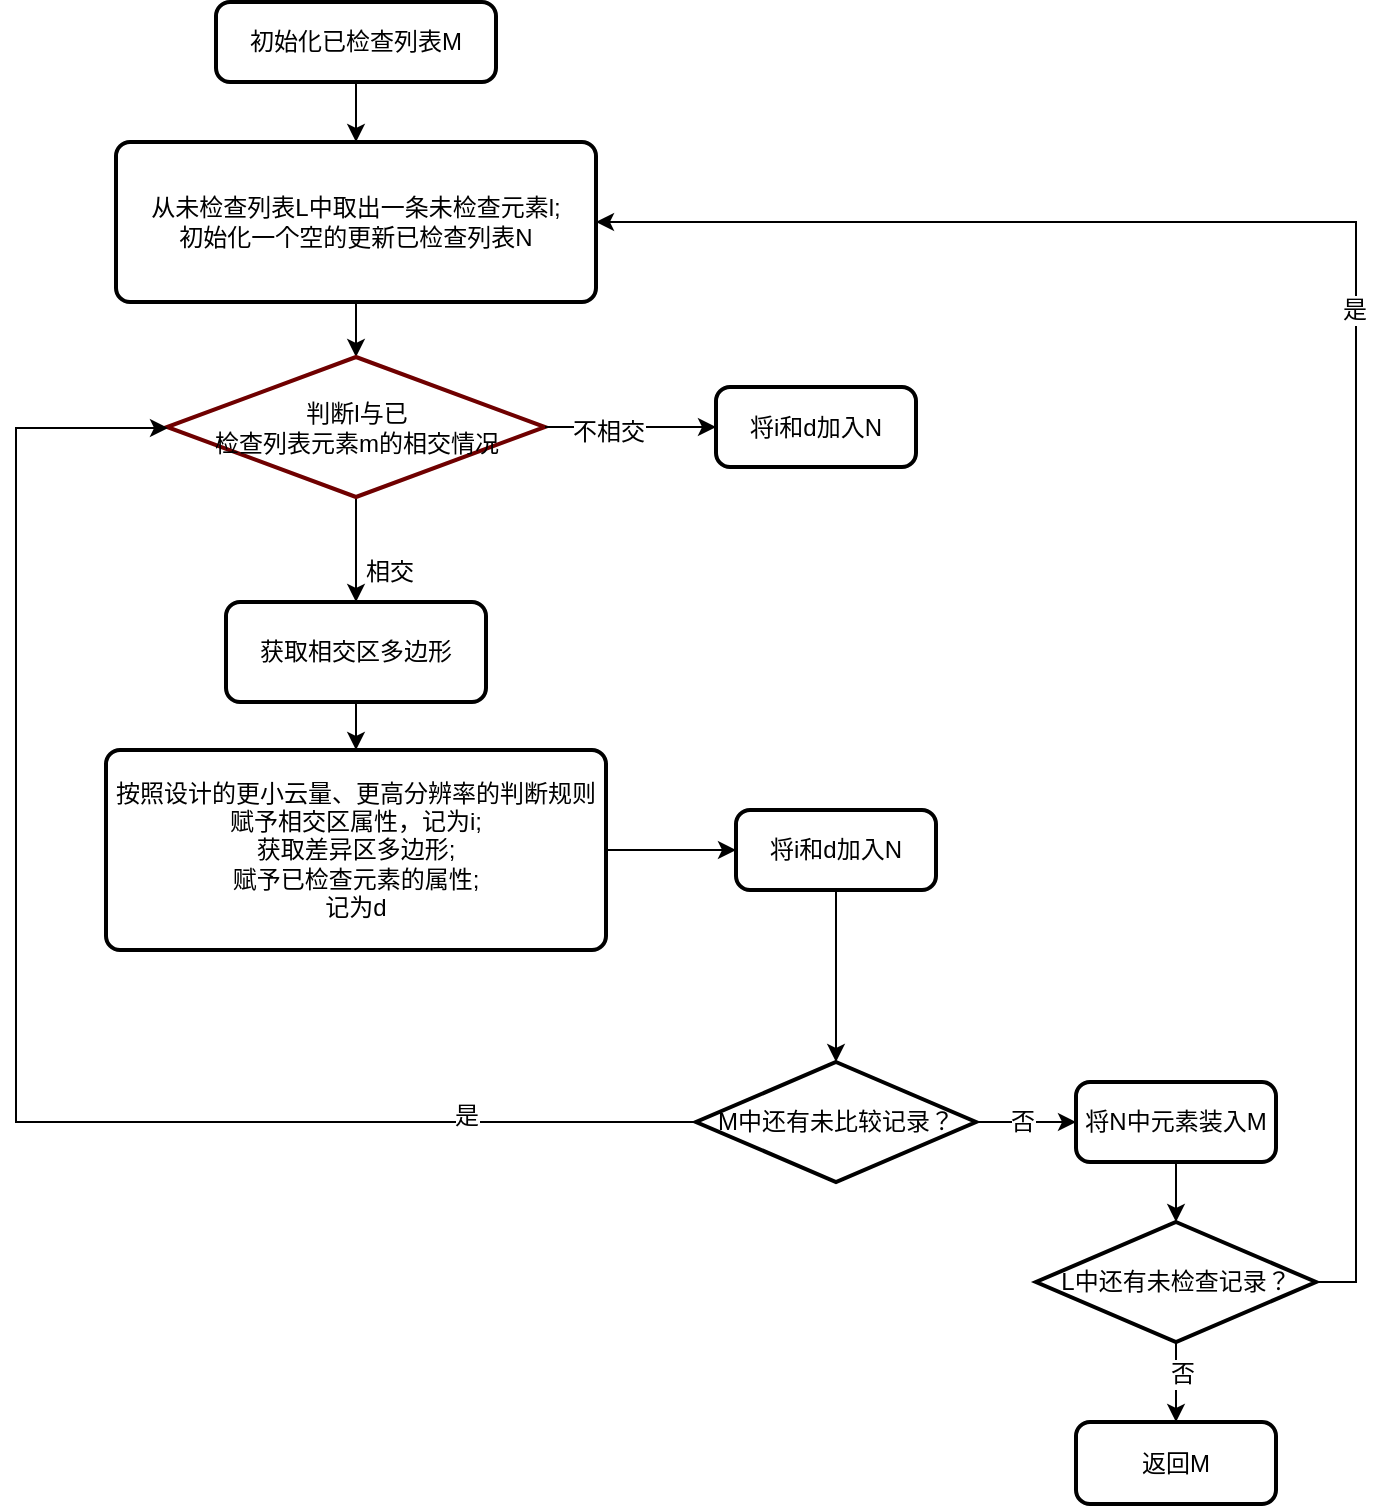 <mxfile version="10.6.9" type="github"><diagram id="zy_l3fsiRdH5LXIL0255" name="Page-1"><mxGraphModel dx="1329" dy="779" grid="1" gridSize="10" guides="1" tooltips="1" connect="1" arrows="1" fold="1" page="1" pageScale="1" pageWidth="850" pageHeight="1100" math="0" shadow="0"><root><mxCell id="0"/><mxCell id="1" parent="0"/><mxCell id="RKcJOYwVMahbtxvaXMjY-8" style="edgeStyle=orthogonalEdgeStyle;rounded=0;orthogonalLoop=1;jettySize=auto;html=1;exitX=0.5;exitY=1;exitDx=0;exitDy=0;entryX=0.5;entryY=0;entryDx=0;entryDy=0;entryPerimeter=0;fontColor=#000000;" parent="1" source="RKcJOYwVMahbtxvaXMjY-4" target="RKcJOYwVMahbtxvaXMjY-7" edge="1"><mxGeometry relative="1" as="geometry"><mxPoint x="330" y="395" as="targetPoint"/></mxGeometry></mxCell><mxCell id="RKcJOYwVMahbtxvaXMjY-4" value="&lt;span&gt;从未检查列表L中取出一条未检查元素l;&lt;br&gt;初始化一个空的更新已检查列表N&lt;br&gt;&lt;/span&gt;" style="rounded=1;whiteSpace=wrap;html=1;absoluteArcSize=1;arcSize=14;strokeWidth=2;fontColor=#000000;" parent="1" vertex="1"><mxGeometry x="210" y="260" width="240" height="80" as="geometry"/></mxCell><mxCell id="uIBg8goezRmpYLNcNJuj-23" style="edgeStyle=orthogonalEdgeStyle;rounded=0;orthogonalLoop=1;jettySize=auto;html=1;exitX=0.5;exitY=1;exitDx=0;exitDy=0;fontColor=#000000;" parent="1" source="RKcJOYwVMahbtxvaXMjY-5" target="RKcJOYwVMahbtxvaXMjY-4" edge="1"><mxGeometry relative="1" as="geometry"/></mxCell><mxCell id="RKcJOYwVMahbtxvaXMjY-5" value="&lt;span&gt;初始化已检查列表M&lt;/span&gt;" style="rounded=1;whiteSpace=wrap;html=1;absoluteArcSize=1;arcSize=14;strokeWidth=2;fontColor=#000000;" parent="1" vertex="1"><mxGeometry x="260" y="190" width="140" height="40" as="geometry"/></mxCell><mxCell id="RKcJOYwVMahbtxvaXMjY-11" style="edgeStyle=orthogonalEdgeStyle;rounded=0;orthogonalLoop=1;jettySize=auto;html=1;exitX=0.5;exitY=1;exitDx=0;exitDy=0;exitPerimeter=0;entryX=0.5;entryY=0;entryDx=0;entryDy=0;fontColor=#000000;" parent="1" source="RKcJOYwVMahbtxvaXMjY-7" target="RKcJOYwVMahbtxvaXMjY-10" edge="1"><mxGeometry relative="1" as="geometry"/></mxCell><mxCell id="RKcJOYwVMahbtxvaXMjY-7" value="判断l与已&lt;br&gt;检查列表元素m的相交情况" style="strokeWidth=2;html=1;shape=mxgraph.flowchart.decision;whiteSpace=wrap;fillColor=#FFFFFF;strokeColor=#6F0000;fontColor=#000000;" parent="1" vertex="1"><mxGeometry x="235.5" y="367.5" width="189" height="70" as="geometry"/></mxCell><mxCell id="RKcJOYwVMahbtxvaXMjY-15" value="" style="edgeStyle=orthogonalEdgeStyle;rounded=0;orthogonalLoop=1;jettySize=auto;html=1;fontColor=#000000;" parent="1" source="RKcJOYwVMahbtxvaXMjY-10" target="RKcJOYwVMahbtxvaXMjY-14" edge="1"><mxGeometry relative="1" as="geometry"/></mxCell><mxCell id="RKcJOYwVMahbtxvaXMjY-10" value="获取相交区多边形" style="rounded=1;whiteSpace=wrap;html=1;absoluteArcSize=1;arcSize=14;strokeWidth=2;fontColor=#000000;" parent="1" vertex="1"><mxGeometry x="265" y="490" width="130" height="50" as="geometry"/></mxCell><mxCell id="uIBg8goezRmpYLNcNJuj-15" style="edgeStyle=orthogonalEdgeStyle;rounded=0;orthogonalLoop=1;jettySize=auto;html=1;exitX=1;exitY=0.5;exitDx=0;exitDy=0;fontColor=#000000;" parent="1" source="RKcJOYwVMahbtxvaXMjY-14" target="uIBg8goezRmpYLNcNJuj-14" edge="1"><mxGeometry relative="1" as="geometry"/></mxCell><mxCell id="RKcJOYwVMahbtxvaXMjY-14" value="按照设计的更小云量、更高分辨率的判断规则赋予相交区属性，记为i;&lt;br&gt;获取差异区多边形;&lt;br&gt;赋予已检查元素的属性;&lt;br&gt;记为d&lt;br&gt;" style="rounded=1;whiteSpace=wrap;html=1;absoluteArcSize=1;arcSize=14;strokeWidth=2;fontColor=#000000;" parent="1" vertex="1"><mxGeometry x="205" y="564" width="250" height="100" as="geometry"/></mxCell><mxCell id="uIBg8goezRmpYLNcNJuj-7" value="" style="edgeStyle=orthogonalEdgeStyle;rounded=0;orthogonalLoop=1;jettySize=auto;html=1;exitX=1;exitY=0.5;exitDx=0;exitDy=0;exitPerimeter=0;fontColor=#000000;entryX=0;entryY=0.5;entryDx=0;entryDy=0;" parent="1" source="W5yX0eDjzL_sd-ViIV68-4" target="uIBg8goezRmpYLNcNJuj-6" edge="1"><mxGeometry relative="1" as="geometry"><mxPoint x="333" y="850" as="sourcePoint"/><Array as="points"><mxPoint x="660" y="750"/><mxPoint x="660" y="750"/></Array></mxGeometry></mxCell><mxCell id="uIBg8goezRmpYLNcNJuj-46" value="&lt;font&gt;否&lt;/font&gt;" style="text;html=1;resizable=0;points=[];align=center;verticalAlign=middle;labelBackgroundColor=#ffffff;fontColor=#000000;" parent="uIBg8goezRmpYLNcNJuj-7" vertex="1" connectable="0"><mxGeometry x="-0.082" relative="1" as="geometry"><mxPoint as="offset"/></mxGeometry></mxCell><mxCell id="uIBg8goezRmpYLNcNJuj-20" style="edgeStyle=orthogonalEdgeStyle;rounded=0;orthogonalLoop=1;jettySize=auto;html=1;exitX=0.5;exitY=1;exitDx=0;exitDy=0;entryX=0.5;entryY=0;entryDx=0;entryDy=0;entryPerimeter=0;fontColor=#000000;" parent="1" source="uIBg8goezRmpYLNcNJuj-6" target="RKcJOYwVMahbtxvaXMjY-38" edge="1"><mxGeometry relative="1" as="geometry"/></mxCell><mxCell id="uIBg8goezRmpYLNcNJuj-6" value="将N中元素装入M&lt;br&gt;" style="rounded=1;whiteSpace=wrap;html=1;absoluteArcSize=1;arcSize=14;strokeWidth=2;fontColor=#000000;" parent="1" vertex="1"><mxGeometry x="690" y="730" width="100" height="40" as="geometry"/></mxCell><mxCell id="RKcJOYwVMahbtxvaXMjY-12" value="相交" style="text;html=1;resizable=0;points=[];autosize=1;align=left;verticalAlign=top;spacingTop=-4;fontColor=#000000;" parent="1" vertex="1"><mxGeometry x="333" y="465" width="40" height="20" as="geometry"/></mxCell><mxCell id="uIBg8goezRmpYLNcNJuj-21" style="edgeStyle=orthogonalEdgeStyle;rounded=0;orthogonalLoop=1;jettySize=auto;html=1;exitX=1;exitY=0.5;exitDx=0;exitDy=0;exitPerimeter=0;entryX=1;entryY=0.5;entryDx=0;entryDy=0;fontColor=#000000;" parent="1" source="RKcJOYwVMahbtxvaXMjY-38" target="RKcJOYwVMahbtxvaXMjY-4" edge="1"><mxGeometry relative="1" as="geometry"><Array as="points"><mxPoint x="830" y="830"/><mxPoint x="830" y="300"/></Array></mxGeometry></mxCell><mxCell id="uIBg8goezRmpYLNcNJuj-22" value="&lt;font&gt;是&lt;/font&gt;" style="text;html=1;resizable=0;points=[];align=center;verticalAlign=middle;labelBackgroundColor=#ffffff;fontColor=#000000;" parent="uIBg8goezRmpYLNcNJuj-21" vertex="1" connectable="0"><mxGeometry x="0.089" y="1" relative="1" as="geometry"><mxPoint as="offset"/></mxGeometry></mxCell><mxCell id="uIBg8goezRmpYLNcNJuj-27" style="edgeStyle=orthogonalEdgeStyle;rounded=0;orthogonalLoop=1;jettySize=auto;html=1;exitX=0.5;exitY=1;exitDx=0;exitDy=0;exitPerimeter=0;entryX=0.5;entryY=0;entryDx=0;entryDy=0;fontColor=#000000;" parent="1" source="RKcJOYwVMahbtxvaXMjY-38" target="uIBg8goezRmpYLNcNJuj-26" edge="1"><mxGeometry relative="1" as="geometry"/></mxCell><mxCell id="uIBg8goezRmpYLNcNJuj-28" value="&lt;font&gt;否&lt;/font&gt;" style="text;html=1;resizable=0;points=[];align=center;verticalAlign=middle;labelBackgroundColor=#ffffff;fontColor=#000000;" parent="uIBg8goezRmpYLNcNJuj-27" vertex="1" connectable="0"><mxGeometry x="-0.233" y="3" relative="1" as="geometry"><mxPoint as="offset"/></mxGeometry></mxCell><mxCell id="RKcJOYwVMahbtxvaXMjY-38" value="L中还有未检查记录？" style="strokeWidth=2;html=1;shape=mxgraph.flowchart.decision;whiteSpace=wrap;labelBackgroundColor=none;fontColor=#000000;" parent="1" vertex="1"><mxGeometry x="670" y="800" width="140" height="60" as="geometry"/></mxCell><mxCell id="W5yX0eDjzL_sd-ViIV68-9" style="edgeStyle=orthogonalEdgeStyle;rounded=0;orthogonalLoop=1;jettySize=auto;html=1;exitX=0;exitY=0.5;exitDx=0;exitDy=0;exitPerimeter=0;fontColor=#000000;" parent="1" source="W5yX0eDjzL_sd-ViIV68-4" edge="1"><mxGeometry relative="1" as="geometry"><Array as="points"><mxPoint x="160" y="750"/><mxPoint x="160" y="403"/></Array><mxPoint x="236" y="403" as="targetPoint"/></mxGeometry></mxCell><mxCell id="uIBg8goezRmpYLNcNJuj-34" value="&lt;font&gt;是&lt;/font&gt;" style="text;html=1;resizable=0;points=[];align=center;verticalAlign=middle;labelBackgroundColor=#ffffff;fontColor=#000000;" parent="W5yX0eDjzL_sd-ViIV68-9" vertex="1" connectable="0"><mxGeometry x="-0.698" y="-3" relative="1" as="geometry"><mxPoint as="offset"/></mxGeometry></mxCell><mxCell id="W5yX0eDjzL_sd-ViIV68-4" value="&lt;font&gt;M中还有未比较记录？&lt;/font&gt;" style="strokeWidth=2;html=1;shape=mxgraph.flowchart.decision;whiteSpace=wrap;labelBackgroundColor=none;fontColor=#000000;" parent="1" vertex="1"><mxGeometry x="500" y="720" width="140" height="60" as="geometry"/></mxCell><mxCell id="uIBg8goezRmpYLNcNJuj-3" style="edgeStyle=orthogonalEdgeStyle;rounded=0;orthogonalLoop=1;jettySize=auto;html=1;exitX=1;exitY=0.5;exitDx=0;exitDy=0;exitPerimeter=0;entryX=0;entryY=0.5;entryDx=0;entryDy=0;fontColor=#000000;" parent="1" source="RKcJOYwVMahbtxvaXMjY-7" target="uIBg8goezRmpYLNcNJuj-36" edge="1"><mxGeometry relative="1" as="geometry"><mxPoint x="408" y="415" as="sourcePoint"/><mxPoint x="510.333" y="415.167" as="targetPoint"/></mxGeometry></mxCell><mxCell id="uIBg8goezRmpYLNcNJuj-35" value="&lt;span&gt;&lt;font&gt;不相交&lt;/font&gt;&lt;/span&gt;" style="text;html=1;resizable=0;points=[];align=center;verticalAlign=middle;labelBackgroundColor=#ffffff;fontColor=#000000;" parent="uIBg8goezRmpYLNcNJuj-3" vertex="1" connectable="0"><mxGeometry x="-0.268" y="-2" relative="1" as="geometry"><mxPoint as="offset"/></mxGeometry></mxCell><mxCell id="uIBg8goezRmpYLNcNJuj-16" style="edgeStyle=orthogonalEdgeStyle;rounded=0;orthogonalLoop=1;jettySize=auto;html=1;exitX=0.5;exitY=1;exitDx=0;exitDy=0;entryX=0.5;entryY=0;entryDx=0;entryDy=0;entryPerimeter=0;fontColor=#000000;" parent="1" source="uIBg8goezRmpYLNcNJuj-14" target="W5yX0eDjzL_sd-ViIV68-4" edge="1"><mxGeometry relative="1" as="geometry"/></mxCell><mxCell id="uIBg8goezRmpYLNcNJuj-14" value="将i和d加入N&lt;br&gt;" style="rounded=1;whiteSpace=wrap;html=1;absoluteArcSize=1;arcSize=14;strokeWidth=2;fontColor=#000000;" parent="1" vertex="1"><mxGeometry x="520" y="594" width="100" height="40" as="geometry"/></mxCell><mxCell id="uIBg8goezRmpYLNcNJuj-26" value="返回M&lt;br&gt;" style="rounded=1;whiteSpace=wrap;html=1;absoluteArcSize=1;arcSize=14;strokeWidth=2;fontColor=#000000;" parent="1" vertex="1"><mxGeometry x="690" y="900" width="100" height="41" as="geometry"/></mxCell><mxCell id="uIBg8goezRmpYLNcNJuj-36" value="将i和d加入N&lt;br&gt;" style="rounded=1;whiteSpace=wrap;html=1;absoluteArcSize=1;arcSize=14;strokeWidth=2;fontColor=#000000;" parent="1" vertex="1"><mxGeometry x="510" y="382.5" width="100" height="40" as="geometry"/></mxCell></root></mxGraphModel></diagram></mxfile>